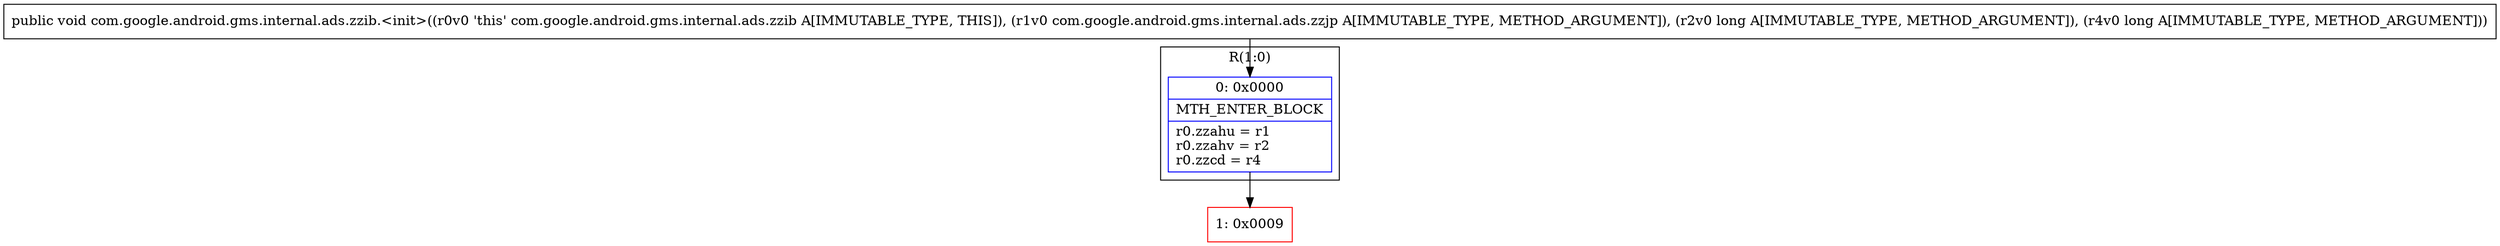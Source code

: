 digraph "CFG forcom.google.android.gms.internal.ads.zzib.\<init\>(Lcom\/google\/android\/gms\/internal\/ads\/zzjp;JJ)V" {
subgraph cluster_Region_1648532768 {
label = "R(1:0)";
node [shape=record,color=blue];
Node_0 [shape=record,label="{0\:\ 0x0000|MTH_ENTER_BLOCK\l|r0.zzahu = r1\lr0.zzahv = r2\lr0.zzcd = r4\l}"];
}
Node_1 [shape=record,color=red,label="{1\:\ 0x0009}"];
MethodNode[shape=record,label="{public void com.google.android.gms.internal.ads.zzib.\<init\>((r0v0 'this' com.google.android.gms.internal.ads.zzib A[IMMUTABLE_TYPE, THIS]), (r1v0 com.google.android.gms.internal.ads.zzjp A[IMMUTABLE_TYPE, METHOD_ARGUMENT]), (r2v0 long A[IMMUTABLE_TYPE, METHOD_ARGUMENT]), (r4v0 long A[IMMUTABLE_TYPE, METHOD_ARGUMENT])) }"];
MethodNode -> Node_0;
Node_0 -> Node_1;
}

